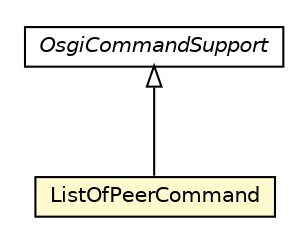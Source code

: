 #!/usr/local/bin/dot
#
# Class diagram 
# Generated by UMLGraph version R5_6-24-gf6e263 (http://www.umlgraph.org/)
#

digraph G {
	edge [fontname="Helvetica",fontsize=10,labelfontname="Helvetica",labelfontsize=10];
	node [fontname="Helvetica",fontsize=10,shape=plaintext];
	nodesep=0.25;
	ranksep=0.5;
	// org.universAAL.middleware.shell.universAAL.osgi.ListOfPeerCommand
	c5373432 [label=<<table title="org.universAAL.middleware.shell.universAAL.osgi.ListOfPeerCommand" border="0" cellborder="1" cellspacing="0" cellpadding="2" port="p" bgcolor="lemonChiffon" href="./ListOfPeerCommand.html">
		<tr><td><table border="0" cellspacing="0" cellpadding="1">
<tr><td align="center" balign="center"> ListOfPeerCommand </td></tr>
		</table></td></tr>
		</table>>, URL="./ListOfPeerCommand.html", fontname="Helvetica", fontcolor="black", fontsize=10.0];
	//org.universAAL.middleware.shell.universAAL.osgi.ListOfPeerCommand extends org.apache.karaf.shell.console.OsgiCommandSupport
	c5375042:p -> c5373432:p [dir=back,arrowtail=empty];
	// org.apache.karaf.shell.console.OsgiCommandSupport
	c5375042 [label=<<table title="org.apache.karaf.shell.console.OsgiCommandSupport" border="0" cellborder="1" cellspacing="0" cellpadding="2" port="p" href="http://java.sun.com/j2se/1.4.2/docs/api/org/apache/karaf/shell/console/OsgiCommandSupport.html">
		<tr><td><table border="0" cellspacing="0" cellpadding="1">
<tr><td align="center" balign="center"><font face="Helvetica-Oblique"> OsgiCommandSupport </font></td></tr>
		</table></td></tr>
		</table>>, URL="http://java.sun.com/j2se/1.4.2/docs/api/org/apache/karaf/shell/console/OsgiCommandSupport.html", fontname="Helvetica", fontcolor="black", fontsize=10.0];
}

